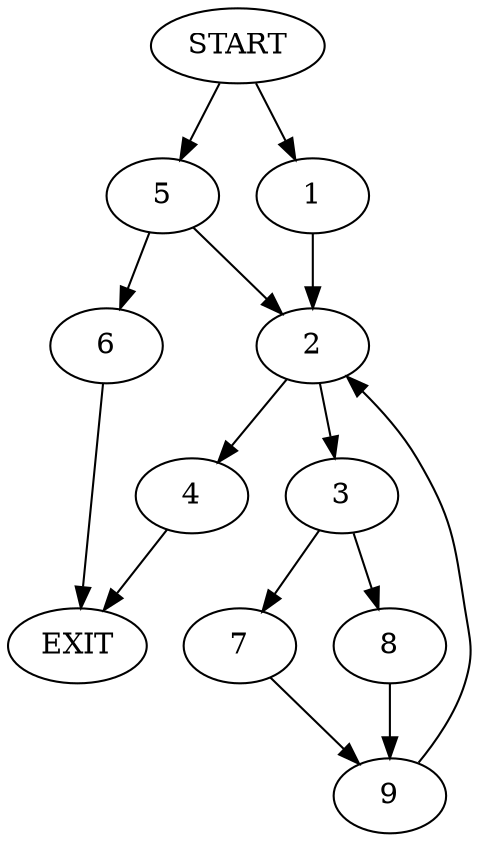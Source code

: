 digraph {
0 [label="START"]
10 [label="EXIT"]
0 -> 1
1 -> 2
2 -> 3
2 -> 4
0 -> 5
5 -> 6
5 -> 2
6 -> 10
4 -> 10
3 -> 7
3 -> 8
8 -> 9
7 -> 9
9 -> 2
}
